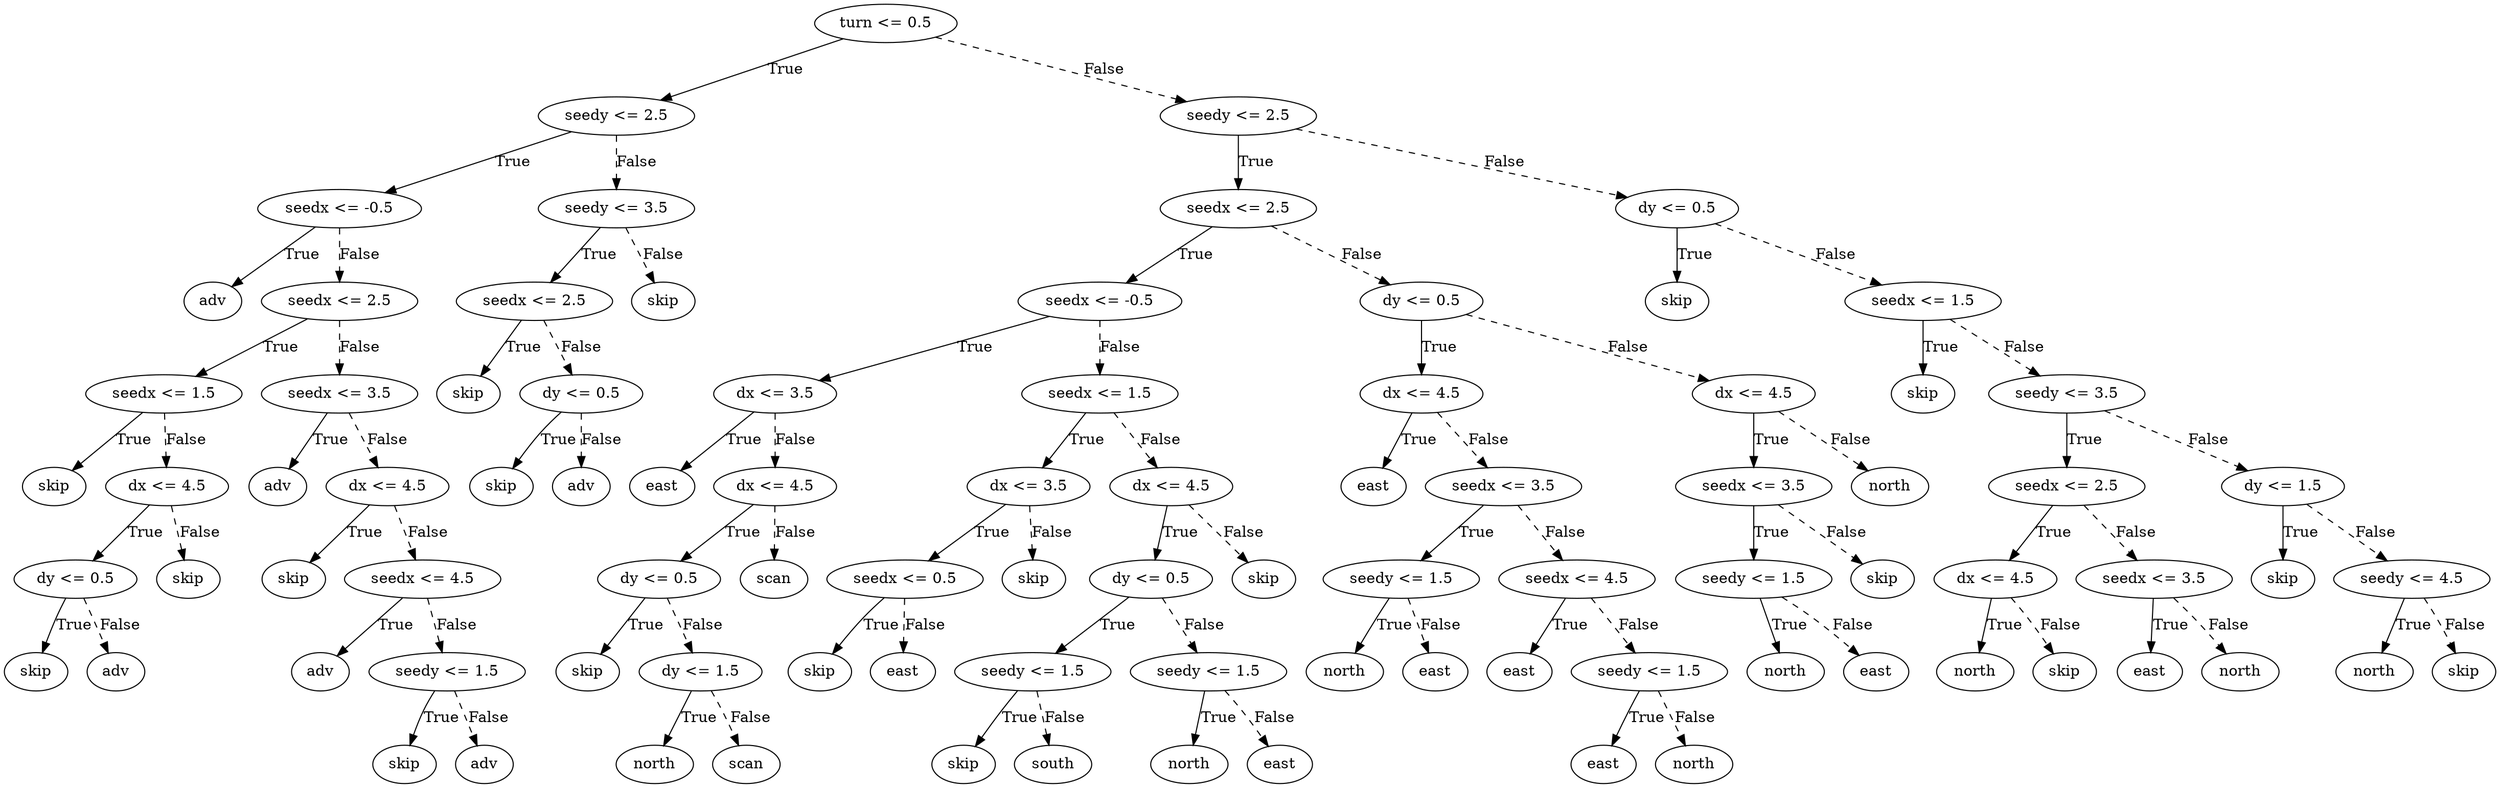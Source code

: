digraph {
0 [label="turn <= 0.5"];
1 [label="seedy <= 2.5"];
2 [label="seedx <= -0.5"];
3 [label="adv"];
2 -> 3 [label="True"];
4 [label="seedx <= 2.5"];
5 [label="seedx <= 1.5"];
6 [label="skip"];
5 -> 6 [label="True"];
7 [label="dx <= 4.5"];
8 [label="dy <= 0.5"];
9 [label="skip"];
8 -> 9 [label="True"];
10 [label="adv"];
8 -> 10 [style="dashed", label="False"];
7 -> 8 [label="True"];
11 [label="skip"];
7 -> 11 [style="dashed", label="False"];
5 -> 7 [style="dashed", label="False"];
4 -> 5 [label="True"];
12 [label="seedx <= 3.5"];
13 [label="adv"];
12 -> 13 [label="True"];
14 [label="dx <= 4.5"];
15 [label="skip"];
14 -> 15 [label="True"];
16 [label="seedx <= 4.5"];
17 [label="adv"];
16 -> 17 [label="True"];
18 [label="seedy <= 1.5"];
19 [label="skip"];
18 -> 19 [label="True"];
20 [label="adv"];
18 -> 20 [style="dashed", label="False"];
16 -> 18 [style="dashed", label="False"];
14 -> 16 [style="dashed", label="False"];
12 -> 14 [style="dashed", label="False"];
4 -> 12 [style="dashed", label="False"];
2 -> 4 [style="dashed", label="False"];
1 -> 2 [label="True"];
21 [label="seedy <= 3.5"];
22 [label="seedx <= 2.5"];
23 [label="skip"];
22 -> 23 [label="True"];
24 [label="dy <= 0.5"];
25 [label="skip"];
24 -> 25 [label="True"];
26 [label="adv"];
24 -> 26 [style="dashed", label="False"];
22 -> 24 [style="dashed", label="False"];
21 -> 22 [label="True"];
27 [label="skip"];
21 -> 27 [style="dashed", label="False"];
1 -> 21 [style="dashed", label="False"];
0 -> 1 [label="True"];
28 [label="seedy <= 2.5"];
29 [label="seedx <= 2.5"];
30 [label="seedx <= -0.5"];
31 [label="dx <= 3.5"];
32 [label="east"];
31 -> 32 [label="True"];
33 [label="dx <= 4.5"];
34 [label="dy <= 0.5"];
35 [label="skip"];
34 -> 35 [label="True"];
36 [label="dy <= 1.5"];
37 [label="north"];
36 -> 37 [label="True"];
38 [label="scan"];
36 -> 38 [style="dashed", label="False"];
34 -> 36 [style="dashed", label="False"];
33 -> 34 [label="True"];
39 [label="scan"];
33 -> 39 [style="dashed", label="False"];
31 -> 33 [style="dashed", label="False"];
30 -> 31 [label="True"];
40 [label="seedx <= 1.5"];
41 [label="dx <= 3.5"];
42 [label="seedx <= 0.5"];
43 [label="skip"];
42 -> 43 [label="True"];
44 [label="east"];
42 -> 44 [style="dashed", label="False"];
41 -> 42 [label="True"];
45 [label="skip"];
41 -> 45 [style="dashed", label="False"];
40 -> 41 [label="True"];
46 [label="dx <= 4.5"];
47 [label="dy <= 0.5"];
48 [label="seedy <= 1.5"];
49 [label="skip"];
48 -> 49 [label="True"];
50 [label="south"];
48 -> 50 [style="dashed", label="False"];
47 -> 48 [label="True"];
51 [label="seedy <= 1.5"];
52 [label="north"];
51 -> 52 [label="True"];
53 [label="east"];
51 -> 53 [style="dashed", label="False"];
47 -> 51 [style="dashed", label="False"];
46 -> 47 [label="True"];
54 [label="skip"];
46 -> 54 [style="dashed", label="False"];
40 -> 46 [style="dashed", label="False"];
30 -> 40 [style="dashed", label="False"];
29 -> 30 [label="True"];
55 [label="dy <= 0.5"];
56 [label="dx <= 4.5"];
57 [label="east"];
56 -> 57 [label="True"];
58 [label="seedx <= 3.5"];
59 [label="seedy <= 1.5"];
60 [label="north"];
59 -> 60 [label="True"];
61 [label="east"];
59 -> 61 [style="dashed", label="False"];
58 -> 59 [label="True"];
62 [label="seedx <= 4.5"];
63 [label="east"];
62 -> 63 [label="True"];
64 [label="seedy <= 1.5"];
65 [label="east"];
64 -> 65 [label="True"];
66 [label="north"];
64 -> 66 [style="dashed", label="False"];
62 -> 64 [style="dashed", label="False"];
58 -> 62 [style="dashed", label="False"];
56 -> 58 [style="dashed", label="False"];
55 -> 56 [label="True"];
67 [label="dx <= 4.5"];
68 [label="seedx <= 3.5"];
69 [label="seedy <= 1.5"];
70 [label="north"];
69 -> 70 [label="True"];
71 [label="east"];
69 -> 71 [style="dashed", label="False"];
68 -> 69 [label="True"];
72 [label="skip"];
68 -> 72 [style="dashed", label="False"];
67 -> 68 [label="True"];
73 [label="north"];
67 -> 73 [style="dashed", label="False"];
55 -> 67 [style="dashed", label="False"];
29 -> 55 [style="dashed", label="False"];
28 -> 29 [label="True"];
74 [label="dy <= 0.5"];
75 [label="skip"];
74 -> 75 [label="True"];
76 [label="seedx <= 1.5"];
77 [label="skip"];
76 -> 77 [label="True"];
78 [label="seedy <= 3.5"];
79 [label="seedx <= 2.5"];
80 [label="dx <= 4.5"];
81 [label="north"];
80 -> 81 [label="True"];
82 [label="skip"];
80 -> 82 [style="dashed", label="False"];
79 -> 80 [label="True"];
83 [label="seedx <= 3.5"];
84 [label="east"];
83 -> 84 [label="True"];
85 [label="north"];
83 -> 85 [style="dashed", label="False"];
79 -> 83 [style="dashed", label="False"];
78 -> 79 [label="True"];
86 [label="dy <= 1.5"];
87 [label="skip"];
86 -> 87 [label="True"];
88 [label="seedy <= 4.5"];
89 [label="north"];
88 -> 89 [label="True"];
90 [label="skip"];
88 -> 90 [style="dashed", label="False"];
86 -> 88 [style="dashed", label="False"];
78 -> 86 [style="dashed", label="False"];
76 -> 78 [style="dashed", label="False"];
74 -> 76 [style="dashed", label="False"];
28 -> 74 [style="dashed", label="False"];
0 -> 28 [style="dashed", label="False"];

}